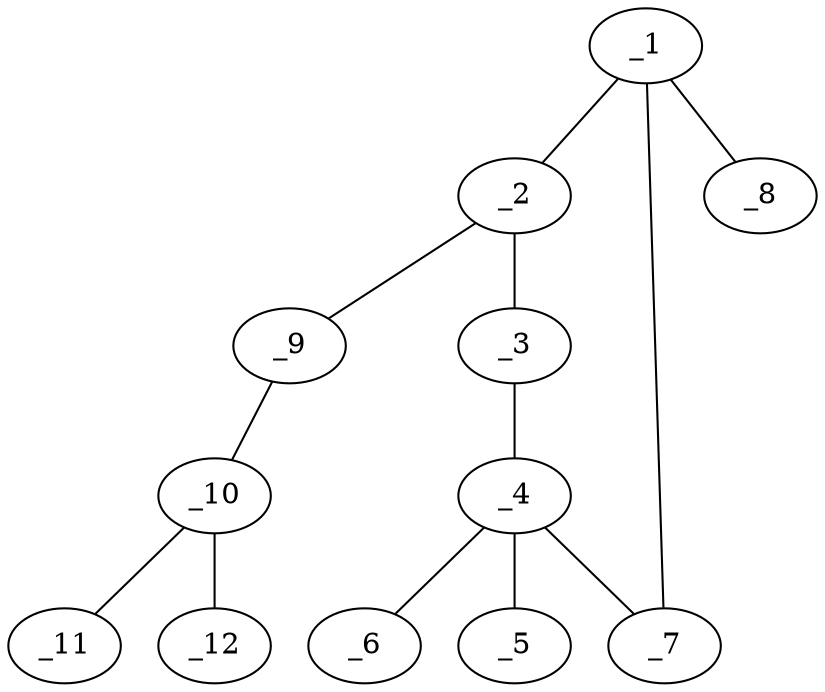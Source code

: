 graph molid617398 {
	_1	 [charge=0,
		chem=1,
		symbol="C  ",
		x="5.1701",
		y="-0.4172"];
	_2	 [charge=0,
		chem=1,
		symbol="C  ",
		x="4.1701",
		y="-0.4172"];
	_1 -- _2	 [valence=1];
	_7	 [charge=0,
		chem=2,
		symbol="O  ",
		x="5.4791",
		y="0.5339"];
	_1 -- _7	 [valence=1];
	_8	 [charge=0,
		chem=2,
		symbol="O  ",
		x="5.7579",
		y="-1.2262"];
	_1 -- _8	 [valence=2];
	_3	 [charge=0,
		chem=2,
		symbol="O  ",
		x="3.8611",
		y="0.5339"];
	_2 -- _3	 [valence=1];
	_9	 [charge=0,
		chem=1,
		symbol="C  ",
		x="3.5823",
		y="-1.2262"];
	_2 -- _9	 [valence=1];
	_4	 [charge=0,
		chem=1,
		symbol="C  ",
		x="4.6701",
		y="1.1217"];
	_3 -- _4	 [valence=1];
	_5	 [charge=0,
		chem=1,
		symbol="C  ",
		x="4.0823",
		y="1.9307"];
	_4 -- _5	 [valence=1];
	_6	 [charge=0,
		chem=1,
		symbol="C  ",
		x="5.2579",
		y="1.9307"];
	_4 -- _6	 [valence=1];
	_4 -- _7	 [valence=1];
	_10	 [charge=0,
		chem=1,
		symbol="C  ",
		x="2.5878",
		y="-1.1217"];
	_9 -- _10	 [valence=1];
	_11	 [charge=0,
		chem=2,
		symbol="O  ",
		x=2,
		y="-1.9307"];
	_10 -- _11	 [valence=2];
	_12	 [charge=0,
		chem=2,
		symbol="O  ",
		x="2.1811",
		y="-0.2081"];
	_10 -- _12	 [valence=1];
}
